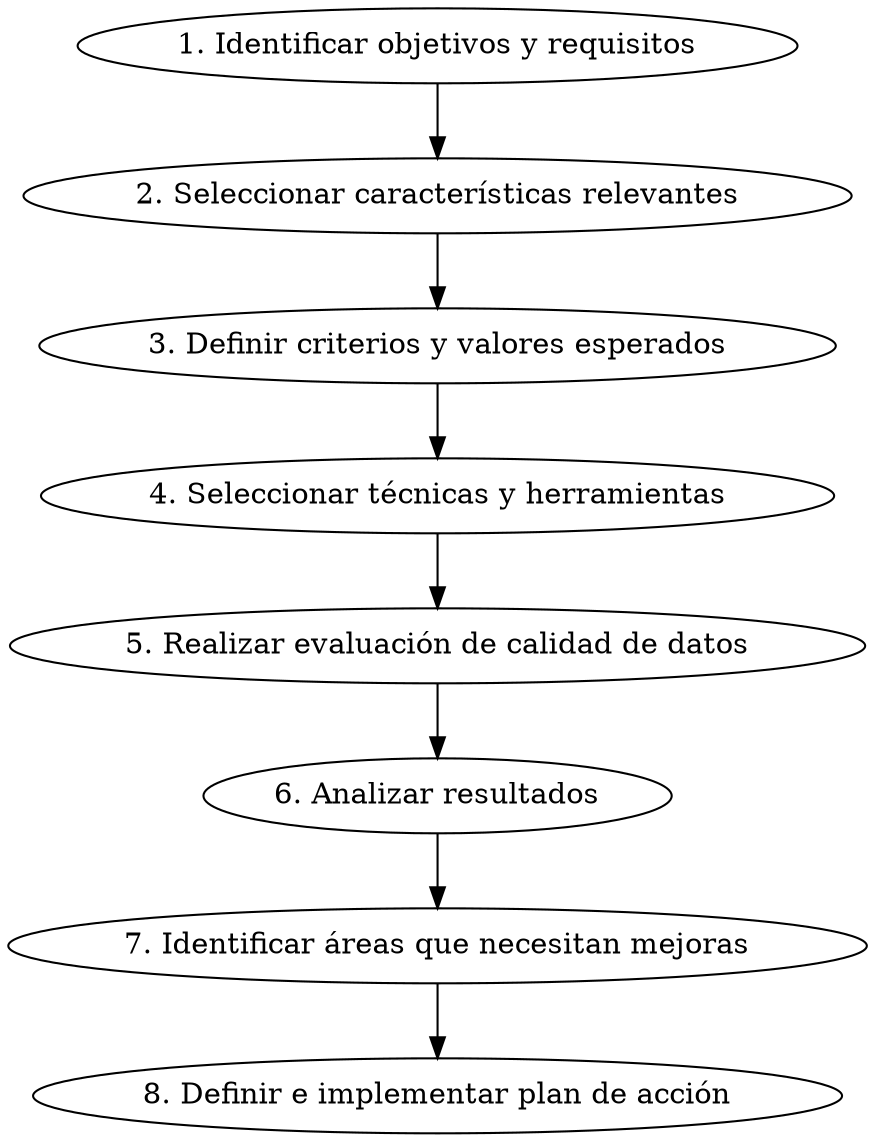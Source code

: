 digraph {
	A [label="1. Identificar objetivos y requisitos"]
	B [label="2. Seleccionar características relevantes"]
	C [label="3. Definir criterios y valores esperados"]
	D [label="4. Seleccionar técnicas y herramientas"]
	E [label="5. Realizar evaluación de calidad de datos"]
	F [label="6. Analizar resultados"]
	G [label="7. Identificar áreas que necesitan mejoras"]
	H [label="8. Definir e implementar plan de acción"]
	A -> B
	B -> C
	C -> D
	D -> E
	E -> F
	F -> G
	G -> H
}

